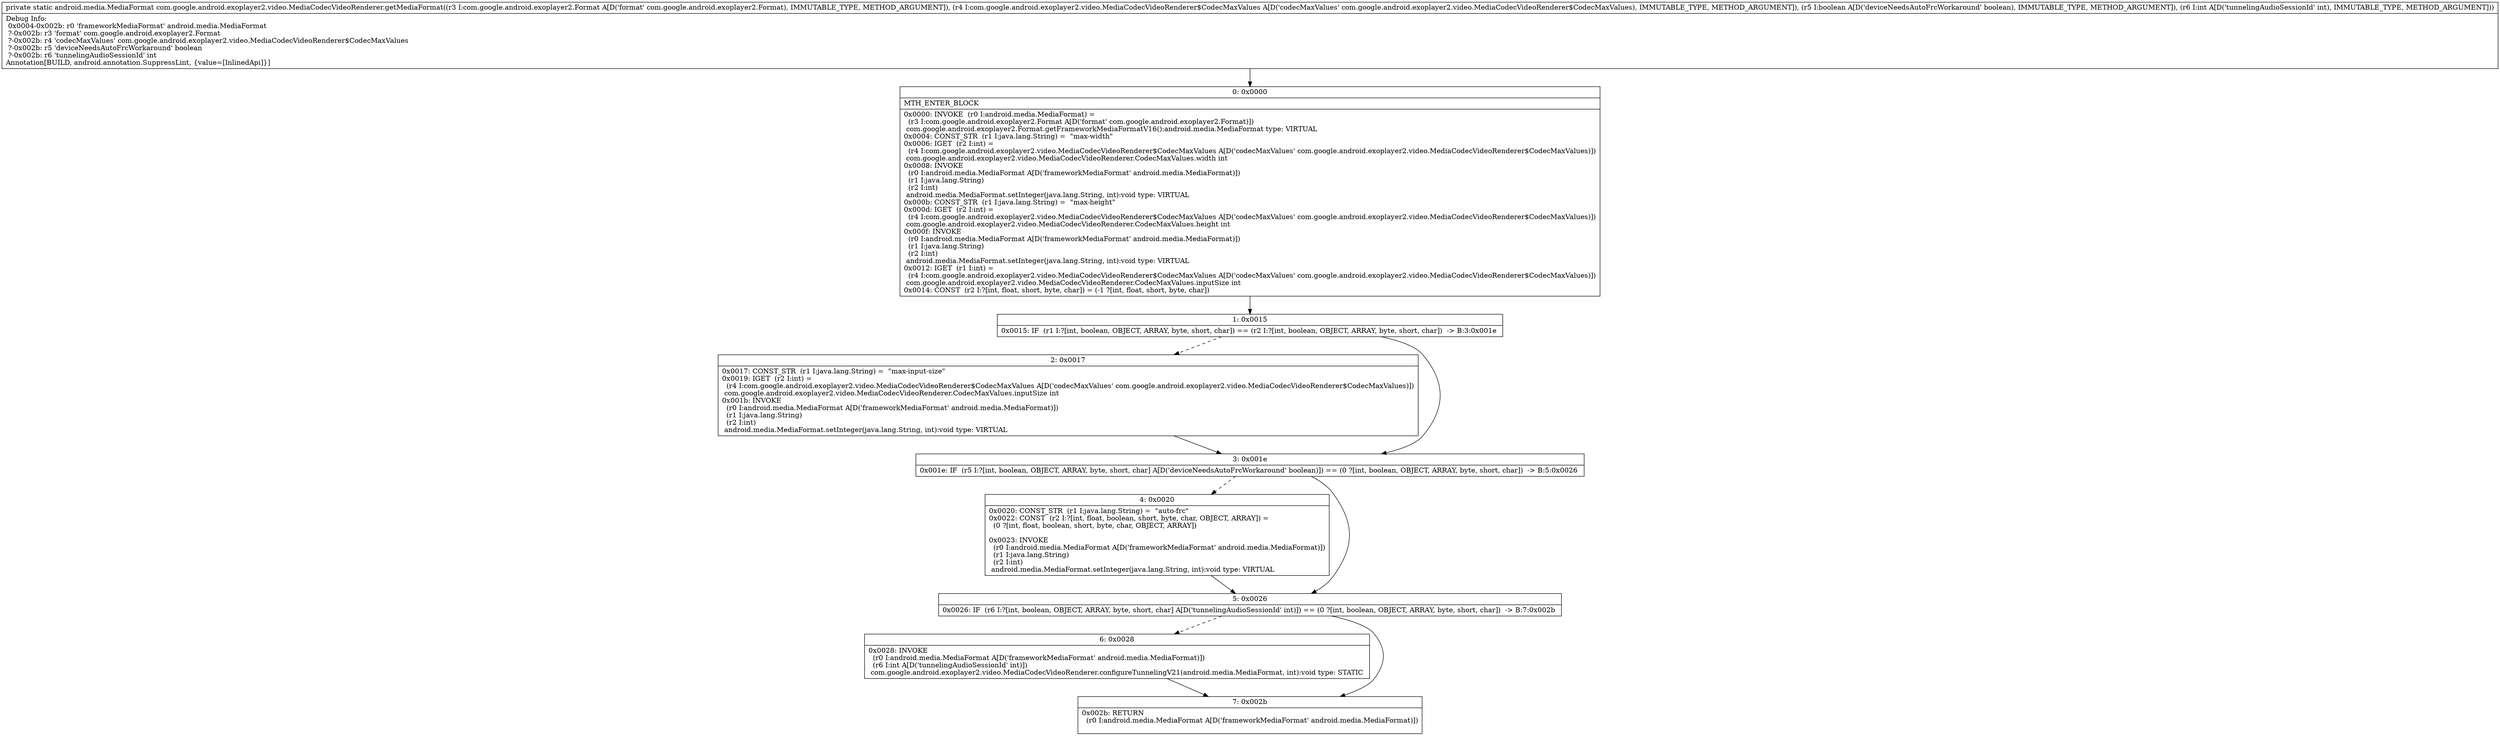 digraph "CFG forcom.google.android.exoplayer2.video.MediaCodecVideoRenderer.getMediaFormat(Lcom\/google\/android\/exoplayer2\/Format;Lcom\/google\/android\/exoplayer2\/video\/MediaCodecVideoRenderer$CodecMaxValues;ZI)Landroid\/media\/MediaFormat;" {
Node_0 [shape=record,label="{0\:\ 0x0000|MTH_ENTER_BLOCK\l|0x0000: INVOKE  (r0 I:android.media.MediaFormat) = \l  (r3 I:com.google.android.exoplayer2.Format A[D('format' com.google.android.exoplayer2.Format)])\l com.google.android.exoplayer2.Format.getFrameworkMediaFormatV16():android.media.MediaFormat type: VIRTUAL \l0x0004: CONST_STR  (r1 I:java.lang.String) =  \"max\-width\" \l0x0006: IGET  (r2 I:int) = \l  (r4 I:com.google.android.exoplayer2.video.MediaCodecVideoRenderer$CodecMaxValues A[D('codecMaxValues' com.google.android.exoplayer2.video.MediaCodecVideoRenderer$CodecMaxValues)])\l com.google.android.exoplayer2.video.MediaCodecVideoRenderer.CodecMaxValues.width int \l0x0008: INVOKE  \l  (r0 I:android.media.MediaFormat A[D('frameworkMediaFormat' android.media.MediaFormat)])\l  (r1 I:java.lang.String)\l  (r2 I:int)\l android.media.MediaFormat.setInteger(java.lang.String, int):void type: VIRTUAL \l0x000b: CONST_STR  (r1 I:java.lang.String) =  \"max\-height\" \l0x000d: IGET  (r2 I:int) = \l  (r4 I:com.google.android.exoplayer2.video.MediaCodecVideoRenderer$CodecMaxValues A[D('codecMaxValues' com.google.android.exoplayer2.video.MediaCodecVideoRenderer$CodecMaxValues)])\l com.google.android.exoplayer2.video.MediaCodecVideoRenderer.CodecMaxValues.height int \l0x000f: INVOKE  \l  (r0 I:android.media.MediaFormat A[D('frameworkMediaFormat' android.media.MediaFormat)])\l  (r1 I:java.lang.String)\l  (r2 I:int)\l android.media.MediaFormat.setInteger(java.lang.String, int):void type: VIRTUAL \l0x0012: IGET  (r1 I:int) = \l  (r4 I:com.google.android.exoplayer2.video.MediaCodecVideoRenderer$CodecMaxValues A[D('codecMaxValues' com.google.android.exoplayer2.video.MediaCodecVideoRenderer$CodecMaxValues)])\l com.google.android.exoplayer2.video.MediaCodecVideoRenderer.CodecMaxValues.inputSize int \l0x0014: CONST  (r2 I:?[int, float, short, byte, char]) = (\-1 ?[int, float, short, byte, char]) \l}"];
Node_1 [shape=record,label="{1\:\ 0x0015|0x0015: IF  (r1 I:?[int, boolean, OBJECT, ARRAY, byte, short, char]) == (r2 I:?[int, boolean, OBJECT, ARRAY, byte, short, char])  \-\> B:3:0x001e \l}"];
Node_2 [shape=record,label="{2\:\ 0x0017|0x0017: CONST_STR  (r1 I:java.lang.String) =  \"max\-input\-size\" \l0x0019: IGET  (r2 I:int) = \l  (r4 I:com.google.android.exoplayer2.video.MediaCodecVideoRenderer$CodecMaxValues A[D('codecMaxValues' com.google.android.exoplayer2.video.MediaCodecVideoRenderer$CodecMaxValues)])\l com.google.android.exoplayer2.video.MediaCodecVideoRenderer.CodecMaxValues.inputSize int \l0x001b: INVOKE  \l  (r0 I:android.media.MediaFormat A[D('frameworkMediaFormat' android.media.MediaFormat)])\l  (r1 I:java.lang.String)\l  (r2 I:int)\l android.media.MediaFormat.setInteger(java.lang.String, int):void type: VIRTUAL \l}"];
Node_3 [shape=record,label="{3\:\ 0x001e|0x001e: IF  (r5 I:?[int, boolean, OBJECT, ARRAY, byte, short, char] A[D('deviceNeedsAutoFrcWorkaround' boolean)]) == (0 ?[int, boolean, OBJECT, ARRAY, byte, short, char])  \-\> B:5:0x0026 \l}"];
Node_4 [shape=record,label="{4\:\ 0x0020|0x0020: CONST_STR  (r1 I:java.lang.String) =  \"auto\-frc\" \l0x0022: CONST  (r2 I:?[int, float, boolean, short, byte, char, OBJECT, ARRAY]) = \l  (0 ?[int, float, boolean, short, byte, char, OBJECT, ARRAY])\l \l0x0023: INVOKE  \l  (r0 I:android.media.MediaFormat A[D('frameworkMediaFormat' android.media.MediaFormat)])\l  (r1 I:java.lang.String)\l  (r2 I:int)\l android.media.MediaFormat.setInteger(java.lang.String, int):void type: VIRTUAL \l}"];
Node_5 [shape=record,label="{5\:\ 0x0026|0x0026: IF  (r6 I:?[int, boolean, OBJECT, ARRAY, byte, short, char] A[D('tunnelingAudioSessionId' int)]) == (0 ?[int, boolean, OBJECT, ARRAY, byte, short, char])  \-\> B:7:0x002b \l}"];
Node_6 [shape=record,label="{6\:\ 0x0028|0x0028: INVOKE  \l  (r0 I:android.media.MediaFormat A[D('frameworkMediaFormat' android.media.MediaFormat)])\l  (r6 I:int A[D('tunnelingAudioSessionId' int)])\l com.google.android.exoplayer2.video.MediaCodecVideoRenderer.configureTunnelingV21(android.media.MediaFormat, int):void type: STATIC \l}"];
Node_7 [shape=record,label="{7\:\ 0x002b|0x002b: RETURN  \l  (r0 I:android.media.MediaFormat A[D('frameworkMediaFormat' android.media.MediaFormat)])\l \l}"];
MethodNode[shape=record,label="{private static android.media.MediaFormat com.google.android.exoplayer2.video.MediaCodecVideoRenderer.getMediaFormat((r3 I:com.google.android.exoplayer2.Format A[D('format' com.google.android.exoplayer2.Format), IMMUTABLE_TYPE, METHOD_ARGUMENT]), (r4 I:com.google.android.exoplayer2.video.MediaCodecVideoRenderer$CodecMaxValues A[D('codecMaxValues' com.google.android.exoplayer2.video.MediaCodecVideoRenderer$CodecMaxValues), IMMUTABLE_TYPE, METHOD_ARGUMENT]), (r5 I:boolean A[D('deviceNeedsAutoFrcWorkaround' boolean), IMMUTABLE_TYPE, METHOD_ARGUMENT]), (r6 I:int A[D('tunnelingAudioSessionId' int), IMMUTABLE_TYPE, METHOD_ARGUMENT]))  | Debug Info:\l  0x0004\-0x002b: r0 'frameworkMediaFormat' android.media.MediaFormat\l  ?\-0x002b: r3 'format' com.google.android.exoplayer2.Format\l  ?\-0x002b: r4 'codecMaxValues' com.google.android.exoplayer2.video.MediaCodecVideoRenderer$CodecMaxValues\l  ?\-0x002b: r5 'deviceNeedsAutoFrcWorkaround' boolean\l  ?\-0x002b: r6 'tunnelingAudioSessionId' int\lAnnotation[BUILD, android.annotation.SuppressLint, \{value=[InlinedApi]\}]\l}"];
MethodNode -> Node_0;
Node_0 -> Node_1;
Node_1 -> Node_2[style=dashed];
Node_1 -> Node_3;
Node_2 -> Node_3;
Node_3 -> Node_4[style=dashed];
Node_3 -> Node_5;
Node_4 -> Node_5;
Node_5 -> Node_6[style=dashed];
Node_5 -> Node_7;
Node_6 -> Node_7;
}

